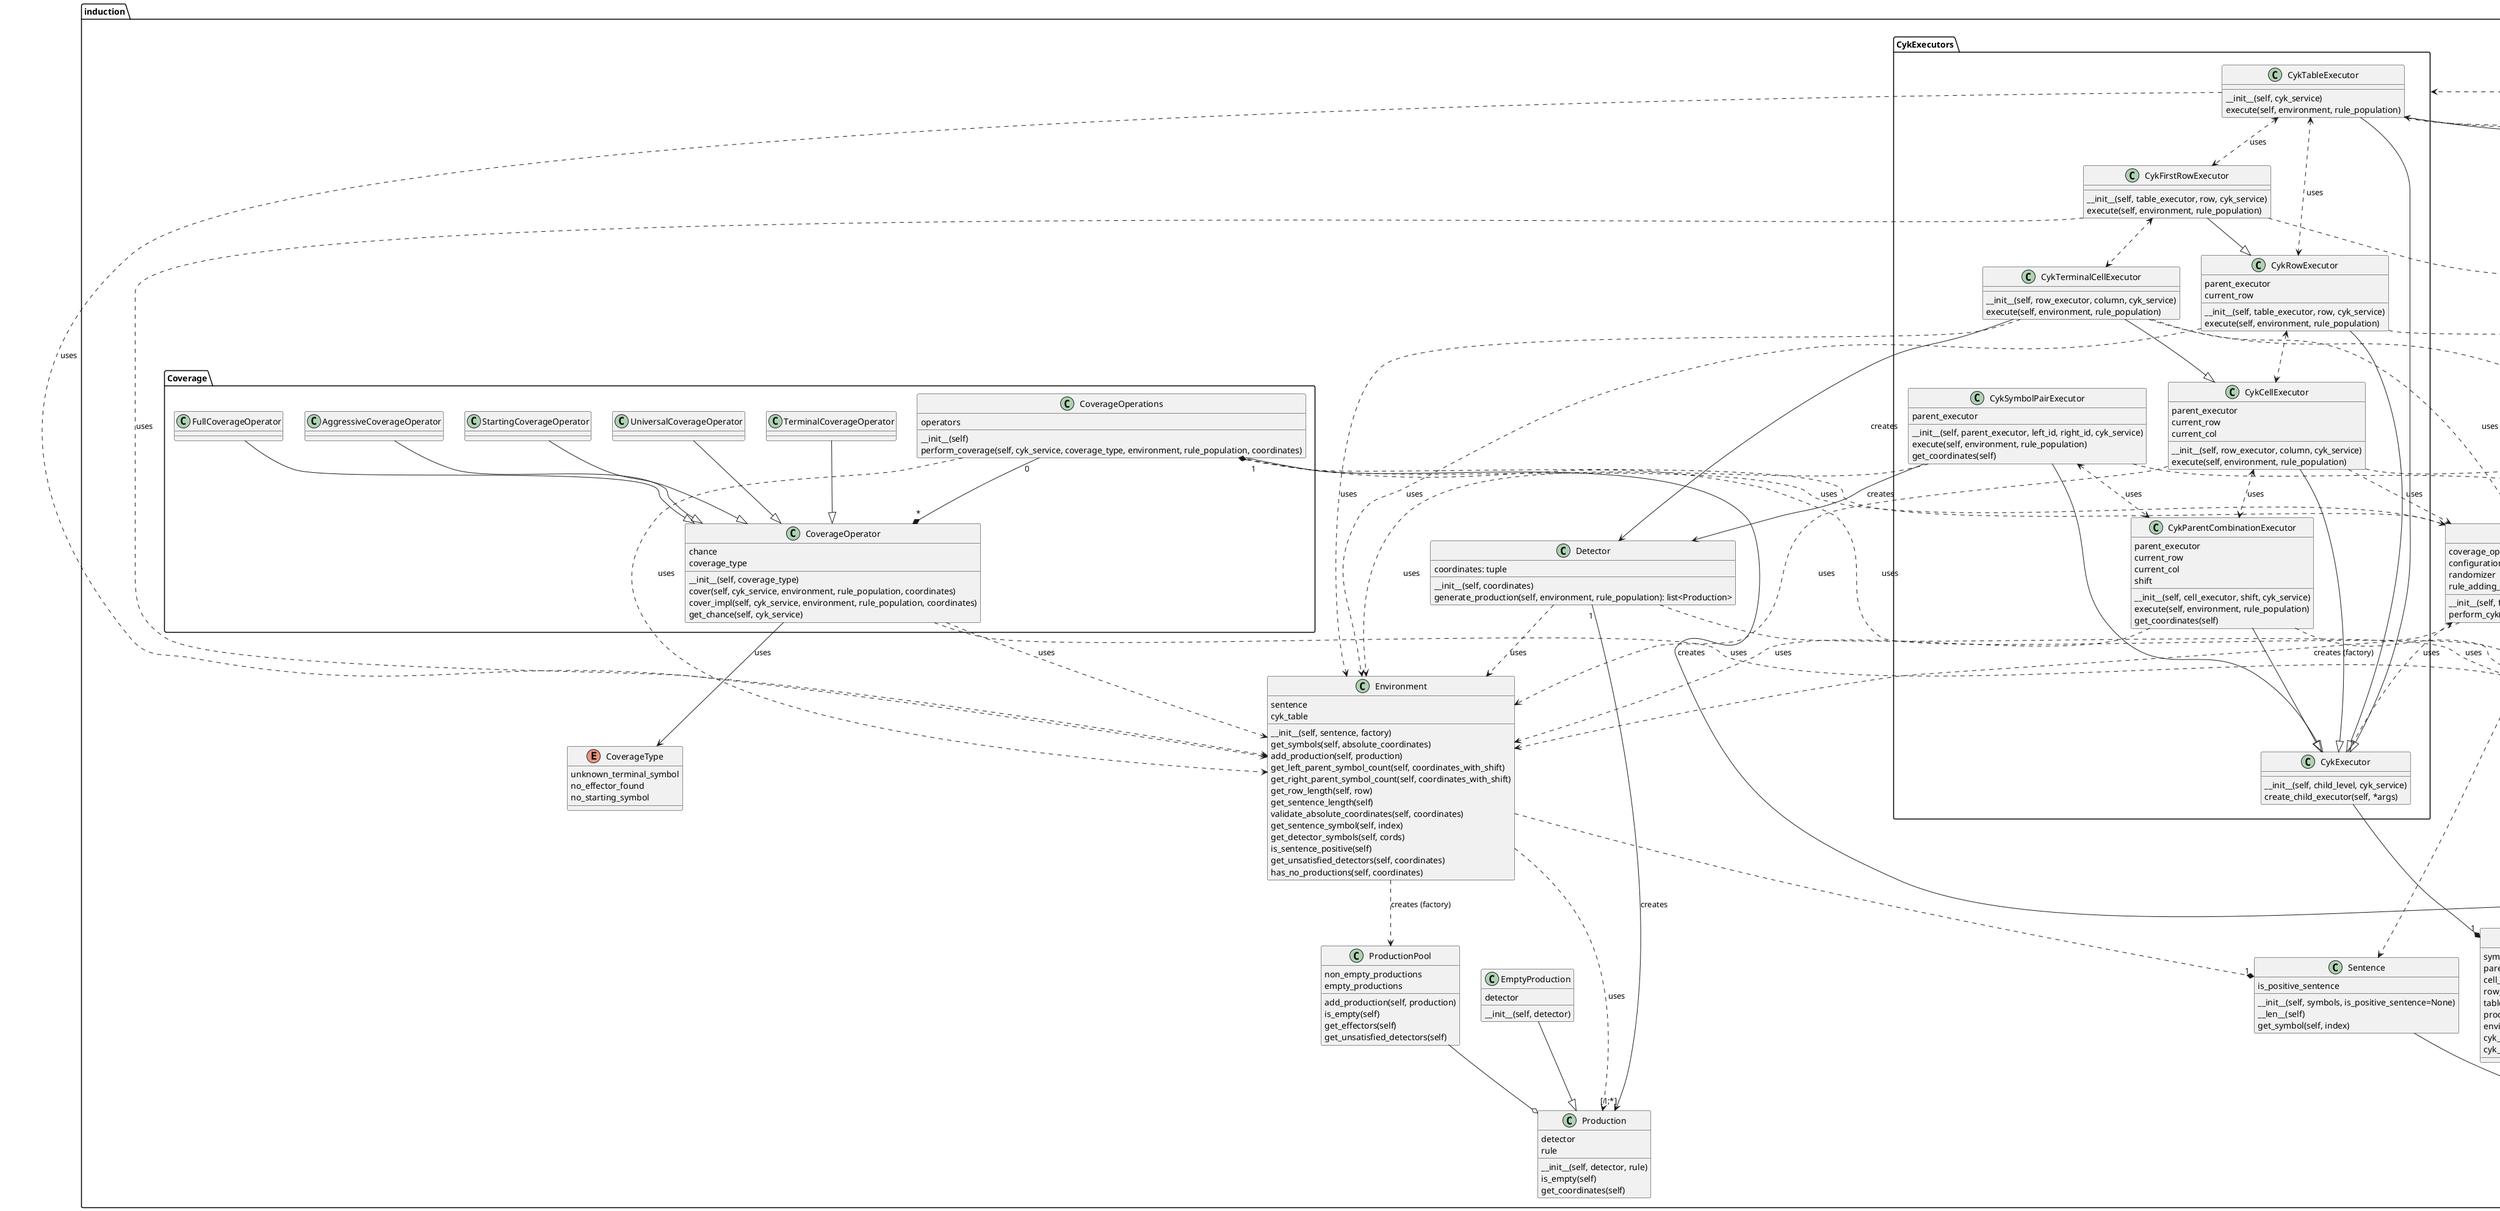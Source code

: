 @startuml
package induction {

    Detector ..> RulePopulation: uses
    Detector "1" --> "[1;*]" Production: creates
    Detector ..> Environment: uses
    Detector : __init__(self, coordinates)
    Detector : generate_production(self, environment, rule_population): list<Production>
    Detector : coordinates: tuple

    ProductionPool --o Production
    ProductionPool : non_empty_productions
    ProductionPool : empty_productions
    ProductionPool : add_production(self, production)
    ProductionPool : is_empty(self)
    ProductionPool : get_effectors(self)
    ProductionPool : get_unsatisfied_detectors(self)

    Production : __init__(self, detector, rule)
    Production : detector
    Production : rule
    Production : is_empty(self)
    Production : get_coordinates(self)


    EmptyProduction --|> Production
    EmptyProduction : __init__(self, detector)
    EmptyProduction : detector


    enum CykTypeId {
        symbol_pair_executor
        parent_combination_executor
        cell_executor
        row_executor
        table_executor
        production_pool
        environment
        cyk_result
        cyk_terminal_cell_executor
    }

    class CykService
    CykService : __init__(self, factory, configuration, randomizer)
    CykService : coverage_operations
    CykService : configuration
    CykService : randomizer
    CykService : rule_adding_supervisor
    CykService : perform_cyk(self, rule_population, sentence)
    CykService ..> CykExecutors: creates (factory)
    CykService ..> Sentence: uses
    CykService ..> CykResult: uses
    CykService ..> Environment: creates (factory)
    CykService --* "1" CykTypeId

    package CykExecutors {
    '&begin_cyk_executors

        CykExecutor --* "1" CykTypeId
        CykExecutor ..> CykService: uses
        CykExecutor : __init__(self, child_level, cyk_service)
        CykExecutor : create_child_executor(self, *args)

        CykSymbolPairExecutor --|> CykExecutor
        CykSymbolPairExecutor --> Detector: creates
        CykSymbolPairExecutor ..> RulePopulation: uses
        CykSymbolPairExecutor ..> Environment: uses
        CykSymbolPairExecutor <..> CykParentCombinationExecutor: uses
        CykSymbolPairExecutor : __init__(self, parent_executor, left_id, right_id, cyk_service)
        CykSymbolPairExecutor : execute(self, environment, rule_population)
        CykSymbolPairExecutor : get_coordinates(self)
        CykSymbolPairExecutor : parent_executor

        CykParentCombinationExecutor --|> CykExecutor
        CykParentCombinationExecutor ..> RulePopulation: uses
        CykParentCombinationExecutor ..> Environment: uses
        CykParentCombinationExecutor : __init__(self, cell_executor, shift, cyk_service)
        CykParentCombinationExecutor : parent_executor
        CykParentCombinationExecutor : current_row
        CykParentCombinationExecutor : current_col
        CykParentCombinationExecutor : shift
        CykParentCombinationExecutor : execute(self, environment, rule_population)
        CykParentCombinationExecutor : get_coordinates(self)

        CykCellExecutor --|> CykExecutor
        CykCellExecutor ..> CykService: uses
        CykCellExecutor ..> RulePopulation: uses
        CykCellExecutor ..> Environment: uses
        CykCellExecutor <..> CykParentCombinationExecutor: uses
        CykCellExecutor : __init__(self, row_executor, column, cyk_service)
        CykCellExecutor : parent_executor
        CykCellExecutor : current_row
        CykCellExecutor : current_col
        CykCellExecutor : execute(self, environment, rule_population)

        CykRowExecutor --|> CykExecutor
        CykRowExecutor ..> RulePopulation: uses
        CykRowExecutor ..> Environment: uses
        CykRowExecutor <..> CykCellExecutor
        CykRowExecutor : __init__(self, table_executor, row, cyk_service)
        CykRowExecutor : parent_executor
        CykRowExecutor : current_row
        CykRowExecutor : execute(self, environment, rule_population)

        CykTableExecutor --|> CykExecutor
        CykTableExecutor <..> CykService: uses
        CykTableExecutor ..> RulePopulation: uses
        CykTableExecutor ..> Environment: uses
        CykTableExecutor <..> CykRowExecutor: uses
        CykTableExecutor : __init__(self, cyk_service)
        CykTableExecutor : execute(self, environment, rule_population)
        CykTableExecutor --> CykResult: creates
        CykTableExecutor <..> CykFirstRowExecutor: uses

        CykFirstRowExecutor --|> CykRowExecutor
        CykFirstRowExecutor ..> RulePopulation: uses
        CykFirstRowExecutor ..> Environment: uses
        CykFirstRowExecutor : __init__(self, table_executor, row, cyk_service)
        CykFirstRowExecutor : execute(self, environment, rule_population)
        CykFirstRowExecutor <..> CykTerminalCellExecutor

        CykTerminalCellExecutor --|> CykCellExecutor
        CykTerminalCellExecutor ..> CykService: uses
        CykTerminalCellExecutor ..> RulePopulation: uses
        CykTerminalCellExecutor ..> Environment: uses
        CykTerminalCellExecutor : __init__(self, row_executor, column, cyk_service)
        CykTerminalCellExecutor : execute(self, environment, rule_population)
        CykTerminalCellExecutor --> Detector: creates

    '&end_cyk_executors
    }

    class CykResult
    CykResult : belongs_to_grammar

    '&alt_cyk_executors CykExecutors ..> Environment: uses
    '&alt_cyk_executors CykExecutors ..> CykService: uses
    '&alt_cyk_executors CykExecutors ..> Production: uses
    '&alt_cyk_executors CykExecutors ..> RulePopulation: uses
    '&alt_cyk_executors CykExecutors --> CykResult: creates
    '&alt_cyk_executors CykExecutors --* "1" CykTypeId
    '&alt_cyk_executors CykExecutors --> Detector: creates

    Environment ..* "1" Sentence
    Environment : __init__(self, sentence, factory)
    Environment : sentence
    Environment : cyk_table
    Environment : get_symbols(self, absolute_coordinates)
    Environment : add_production(self, production)
    Environment : get_left_parent_symbol_count(self, coordinates_with_shift)
    Environment : get_right_parent_symbol_count(self, coordinates_with_shift)
    Environment : get_row_length(self, row)
    Environment : get_sentence_length(self)
    Environment : validate_absolute_coordinates(self, coordinates)
    Environment : get_sentence_symbol(self, index)
    Environment : get_detector_symbols(self, cords)
    Environment : is_sentence_positive(self)
    Environment : get_unsatisfied_detectors(self, coordinates)
    Environment : has_no_productions(self, coordinates)

    Environment ..> ProductionPool: creates (factory)
    Environment ..> Production: uses

    SymbolTranslator --> Symbol: translates

    Sentence --o Symbol
    Sentence : __init__(self, symbols, is_positive_sentence=None)
    Sentence : is_positive_sentence
    Sentence : __len__(self)
    Sentence : get_symbol(self, index)

    class Symbol
    Symbol : __init__(self, symbol_id)

    RulePopulation : __init__(self, starting_symbol, universal_symbol=None, previous_instance=None)
    RulePopulation : starting_symbol
    RulePopulation : universal_symbol
    RulePopulation : max_terminal_symbols
    RulePopulation : add_rule(self, rule)
    RulePopulation : get_rules_by_right(self, pair)
    RulePopulation : get_terminal_rules(self, symbol)
    RulePopulation : get_random_non_terminal_symbol(self, randomizer)
    RulePopulation --o Rule
    RulePopulation --> Symbol: creates

    Rule : __init__(self, parent, left_child, right_child)
    Rule : parent
    Rule : left_child
    Rule : right_child
    Rule : is_terminal_rule(self)

    TerminalRule --|> Rule
    TerminalRule : __init__(self, parent, child)

    enum AddingRuleStrategyHint {
        expand_population
        control_population_size
    }

    package RuleAdding {
        '&begin_rule_adding

        class AddingRuleStrategy
        AddingRuleStrategy : is_applicable(self, strategy_hint)
        AddingRuleStrategy : apply(self, rule, rule_population)
        AddingRuleStrategy ..> RulePopulation: uses
        AddingRuleStrategy ..> Rule: uses

        class SimpleAddingRuleStrategy
        SimpleAddingRuleStrategy --|> AddingRuleStrategy

        class AddingRuleWithCrowdingStrategy
        AddingRuleWithCrowdingStrategy --|> AddingRuleStrategy

        class AddingRuleSupervisor
        AddingRuleSupervisor : adding_rule_strategies
        AddingRuleSupervisor : add_rule(self, rule, rule_population, strategy_hint=expand_population)
        AddingRuleSupervisor ..* "1..*" AddingRuleStrategy
        AddingRuleSupervisor ..> AddingRuleStrategyHint: uses
        AddingRuleSupervisor "1" *.. CykService

        '&end_rule_adding
    }

    '&alt_rule_adding RuleAdding ..> RulePopulation: uses
    '&alt_rule_adding RuleAdding ..> Rule: uses
    '&alt_rule_adding RuleAdding ..> AddingRuleStrategyHint: uses
    '&alt_rule_adding RuleAdding "1" *.. CykService



    enum CoverageType {
        unknown_terminal_symbol
        no_effector_found
        no_starting_symbol
    }

    package Coverage {
        '&begin_coverage

        class CoverageOperator
        CoverageOperator : chance
        CoverageOperator : coverage_type
        CoverageOperator : __init__(self, coverage_type)
        CoverageOperator : cover(self, cyk_service, environment, rule_population, coordinates)
        CoverageOperator : cover_impl(self, cyk_service, environment, rule_population, coordinates)
        CoverageOperator : get_chance(self, cyk_service)
        CoverageOperator ..> Environment: uses
        CoverageOperator ..> RulePopulation: uses
        CoverageOperator --> CoverageType: uses

        class TerminalCoverageOperator
        TerminalCoverageOperator --|> CoverageOperator

        class UniversalCoverageOperator
        UniversalCoverageOperator --|> CoverageOperator

        class StartingCoverageOperator
        StartingCoverageOperator --|> CoverageOperator

        class AggressiveCoverageOperator
        AggressiveCoverageOperator --|> CoverageOperator

        class FullCoverageOperator
        FullCoverageOperator --|> CoverageOperator

        class CoverageOperations
        CoverageOperations : __init__(self)
        CoverageOperations : operators
        CoverageOperations : perform_coverage(self, cyk_service, coverage_type, environment, rule_population, coordinates)
        CoverageOperations "0" --* "*" CoverageOperator
        CoverageOperations ..> Environment: uses
        CoverageOperations ..> RulePopulation: uses
        CoverageOperations --> Rule: creates
        CoverageOperations ..> CykService: uses
        CoverageOperations "1" *.. CykService
        '&end_coverage
    }

    '&alt_coverage Coverage ..> Environment: uses
    '&alt_coverage Coverage ..> RulePopulation: uses
    '&alt_coverage Coverage --> Rule: creates
    '&alt_coverage Coverage ..> CykService: uses
    '&alt_coverage Coverage "1" *.. CykService
    '&alt_coverage Coverage --> CoverageType: uses
}

package datalayer {
    SymbolTranslator --() ExternalSymbol: translates
}

@enduml
